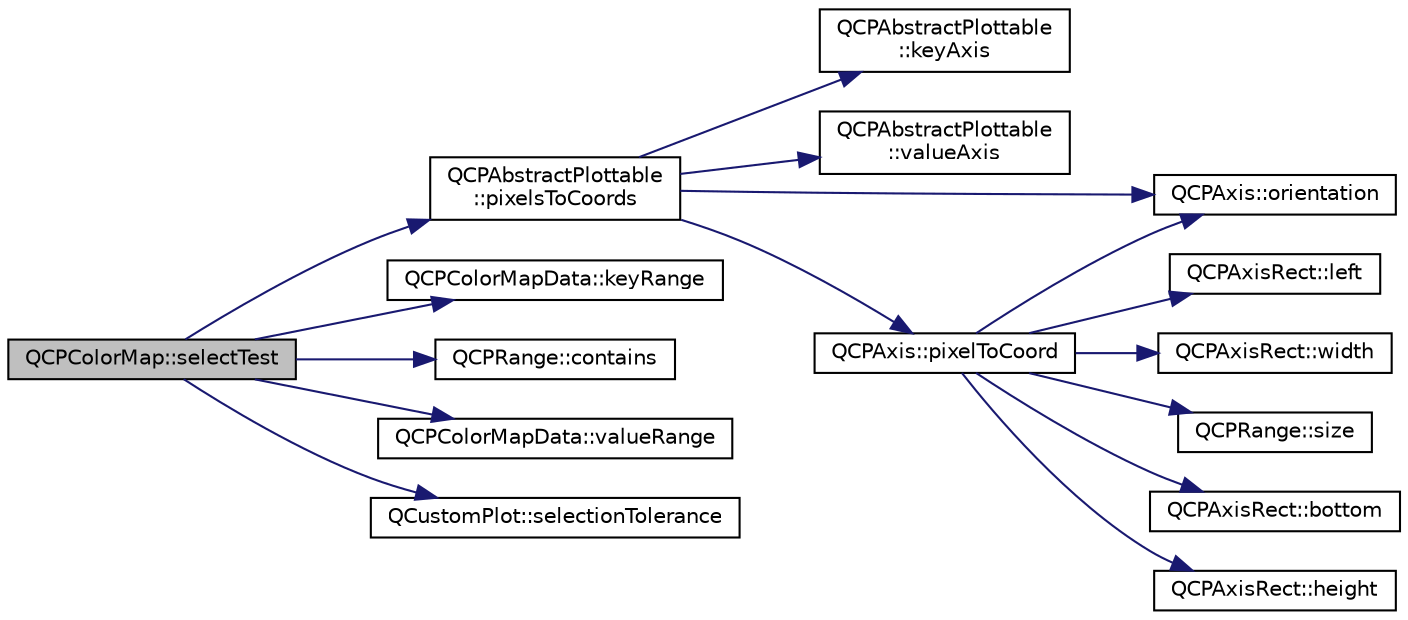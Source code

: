 digraph "QCPColorMap::selectTest"
{
  edge [fontname="Helvetica",fontsize="10",labelfontname="Helvetica",labelfontsize="10"];
  node [fontname="Helvetica",fontsize="10",shape=record];
  rankdir="LR";
  Node94 [label="QCPColorMap::selectTest",height=0.2,width=0.4,color="black", fillcolor="grey75", style="filled", fontcolor="black"];
  Node94 -> Node95 [color="midnightblue",fontsize="10",style="solid",fontname="Helvetica"];
  Node95 [label="QCPAbstractPlottable\l::pixelsToCoords",height=0.2,width=0.4,color="black", fillcolor="white", style="filled",URL="$d4/d89/class_q_c_p_abstract_plottable.html#a3903c1120ab5c27e7fa46b597ef267bd"];
  Node95 -> Node96 [color="midnightblue",fontsize="10",style="solid",fontname="Helvetica"];
  Node96 [label="QCPAbstractPlottable\l::keyAxis",height=0.2,width=0.4,color="black", fillcolor="white", style="filled",URL="$d4/d89/class_q_c_p_abstract_plottable.html#a2cdd6f0dd5e9a979037f86b4000d9cfe"];
  Node95 -> Node97 [color="midnightblue",fontsize="10",style="solid",fontname="Helvetica"];
  Node97 [label="QCPAbstractPlottable\l::valueAxis",height=0.2,width=0.4,color="black", fillcolor="white", style="filled",URL="$d4/d89/class_q_c_p_abstract_plottable.html#af47809a644a68ffd955fb30b01fb4f2f"];
  Node95 -> Node98 [color="midnightblue",fontsize="10",style="solid",fontname="Helvetica"];
  Node98 [label="QCPAxis::orientation",height=0.2,width=0.4,color="black", fillcolor="white", style="filled",URL="$d2/deb/class_q_c_p_axis.html#ab988ef4538e2655bb77bd138189cd42e"];
  Node95 -> Node99 [color="midnightblue",fontsize="10",style="solid",fontname="Helvetica"];
  Node99 [label="QCPAxis::pixelToCoord",height=0.2,width=0.4,color="black", fillcolor="white", style="filled",URL="$d2/deb/class_q_c_p_axis.html#a536ef8f624cac59b6b6fdcb495723c57"];
  Node99 -> Node98 [color="midnightblue",fontsize="10",style="solid",fontname="Helvetica"];
  Node99 -> Node100 [color="midnightblue",fontsize="10",style="solid",fontname="Helvetica"];
  Node100 [label="QCPAxisRect::left",height=0.2,width=0.4,color="black", fillcolor="white", style="filled",URL="$d8/dad/class_q_c_p_axis_rect.html#afb4a3de02046b20b9310bdb8fca781c3"];
  Node99 -> Node101 [color="midnightblue",fontsize="10",style="solid",fontname="Helvetica"];
  Node101 [label="QCPAxisRect::width",height=0.2,width=0.4,color="black", fillcolor="white", style="filled",URL="$d8/dad/class_q_c_p_axis_rect.html#a204645398a4f9d0b0189385c7c2cfb91"];
  Node99 -> Node102 [color="midnightblue",fontsize="10",style="solid",fontname="Helvetica"];
  Node102 [label="QCPRange::size",height=0.2,width=0.4,color="black", fillcolor="white", style="filled",URL="$d8/d0b/class_q_c_p_range.html#a62326e7cc4316b96df6a60813230e63f"];
  Node99 -> Node103 [color="midnightblue",fontsize="10",style="solid",fontname="Helvetica"];
  Node103 [label="QCPAxisRect::bottom",height=0.2,width=0.4,color="black", fillcolor="white", style="filled",URL="$d8/dad/class_q_c_p_axis_rect.html#acefdf1abaa8a8ab681e906cc2be9581e"];
  Node99 -> Node104 [color="midnightblue",fontsize="10",style="solid",fontname="Helvetica"];
  Node104 [label="QCPAxisRect::height",height=0.2,width=0.4,color="black", fillcolor="white", style="filled",URL="$d8/dad/class_q_c_p_axis_rect.html#acc4377809e79d9a089ab790f39429b0d"];
  Node94 -> Node105 [color="midnightblue",fontsize="10",style="solid",fontname="Helvetica"];
  Node105 [label="QCPColorMapData::keyRange",height=0.2,width=0.4,color="black", fillcolor="white", style="filled",URL="$d6/dc7/class_q_c_p_color_map_data.html#a1e43abd20a77b922b7cecfc69bf4dad7"];
  Node94 -> Node106 [color="midnightblue",fontsize="10",style="solid",fontname="Helvetica"];
  Node106 [label="QCPRange::contains",height=0.2,width=0.4,color="black", fillcolor="white", style="filled",URL="$d8/d0b/class_q_c_p_range.html#ae9842b48b6d38dc5e9607358e3083cc8"];
  Node94 -> Node107 [color="midnightblue",fontsize="10",style="solid",fontname="Helvetica"];
  Node107 [label="QCPColorMapData::valueRange",height=0.2,width=0.4,color="black", fillcolor="white", style="filled",URL="$d6/dc7/class_q_c_p_color_map_data.html#a818e4e384aa4e5fad69ac603924394d3"];
  Node94 -> Node108 [color="midnightblue",fontsize="10",style="solid",fontname="Helvetica"];
  Node108 [label="QCustomPlot::selectionTolerance",height=0.2,width=0.4,color="black", fillcolor="white", style="filled",URL="$dd/d9b/class_q_custom_plot.html#a5441d11013afeaf4b8f2ea06e8624a25"];
}
